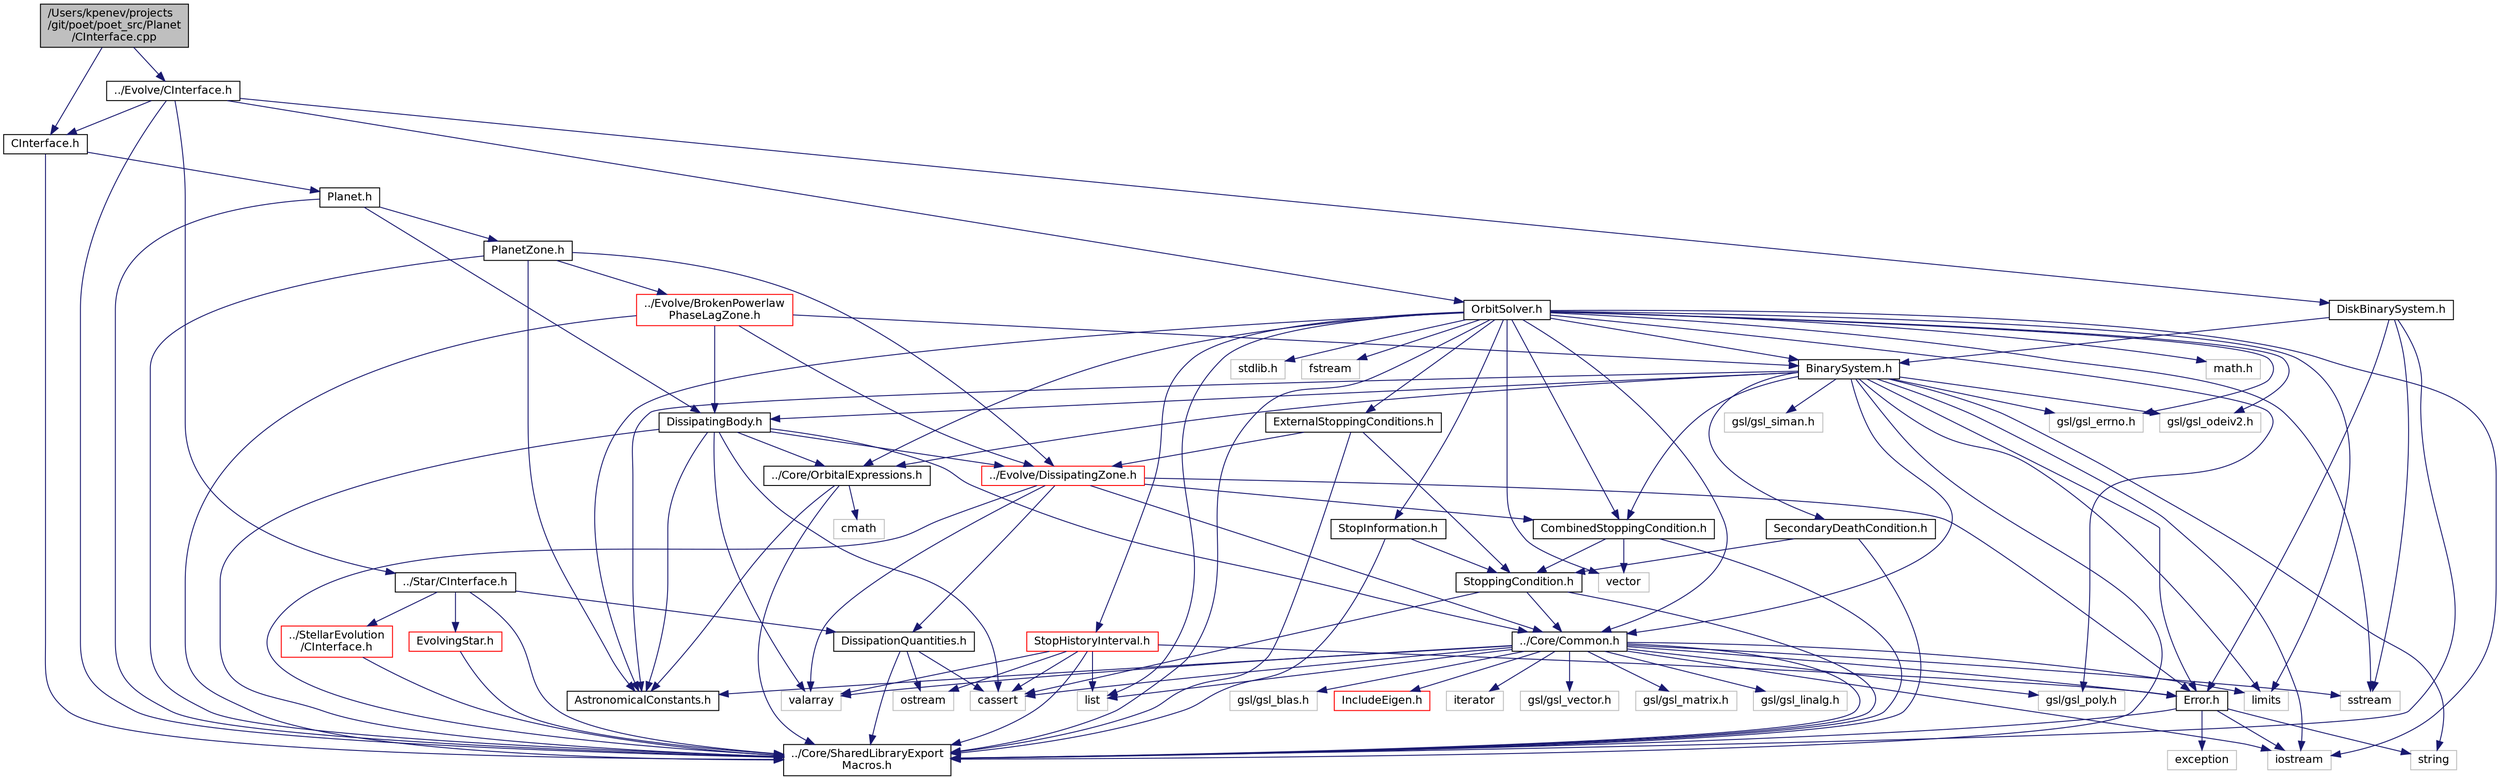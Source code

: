 digraph "/Users/kpenev/projects/git/poet/poet_src/Planet/CInterface.cpp"
{
 // INTERACTIVE_SVG=YES
  edge [fontname="Helvetica",fontsize="12",labelfontname="Helvetica",labelfontsize="12"];
  node [fontname="Helvetica",fontsize="12",shape=record];
  Node0 [label="/Users/kpenev/projects\l/git/poet/poet_src/Planet\l/CInterface.cpp",height=0.2,width=0.4,color="black", fillcolor="grey75", style="filled", fontcolor="black"];
  Node0 -> Node1 [color="midnightblue",fontsize="12",style="solid",fontname="Helvetica"];
  Node1 [label="CInterface.h",height=0.2,width=0.4,color="black", fillcolor="white", style="filled",URL="$Planet_2CInterface_8h.html",tooltip="Declare C-style functions for working with LockedPlanet instances. "];
  Node1 -> Node2 [color="midnightblue",fontsize="12",style="solid",fontname="Helvetica"];
  Node2 [label="../Core/SharedLibraryExport\lMacros.h",height=0.2,width=0.4,color="black", fillcolor="white", style="filled",URL="$SharedLibraryExportMacros_8h_source.html"];
  Node1 -> Node3 [color="midnightblue",fontsize="12",style="solid",fontname="Helvetica"];
  Node3 [label="Planet.h",height=0.2,width=0.4,color="black", fillcolor="white", style="filled",URL="$Planet_8h.html",tooltip="Declares a class for planets that are always locked to the orbit. "];
  Node3 -> Node2 [color="midnightblue",fontsize="12",style="solid",fontname="Helvetica"];
  Node3 -> Node4 [color="midnightblue",fontsize="12",style="solid",fontname="Helvetica"];
  Node4 [label="PlanetZone.h",height=0.2,width=0.4,color="black", fillcolor="white", style="filled",URL="$PlanetZone_8h.html",tooltip="Declares a class for the single zone of LockedPlanet objects. "];
  Node4 -> Node2 [color="midnightblue",fontsize="12",style="solid",fontname="Helvetica"];
  Node4 -> Node5 [color="midnightblue",fontsize="12",style="solid",fontname="Helvetica"];
  Node5 [label="../Evolve/DissipatingZone.h",height=0.2,width=0.4,color="red", fillcolor="white", style="filled",URL="$DissipatingZone_8h.html",tooltip="Declares a class representing one zone of a body dissipative to tidal distortions. "];
  Node5 -> Node2 [color="midnightblue",fontsize="12",style="solid",fontname="Helvetica"];
  Node5 -> Node22 [color="midnightblue",fontsize="12",style="solid",fontname="Helvetica"];
  Node22 [label="Error.h",height=0.2,width=0.4,color="black", fillcolor="white", style="filled",URL="$Error_8h.html",tooltip="Defines the exception hierarchy used by this code. "];
  Node22 -> Node2 [color="midnightblue",fontsize="12",style="solid",fontname="Helvetica"];
  Node22 -> Node15 [color="midnightblue",fontsize="12",style="solid",fontname="Helvetica"];
  Node15 [label="iostream",height=0.2,width=0.4,color="grey75", fillcolor="white", style="filled"];
  Node22 -> Node23 [color="midnightblue",fontsize="12",style="solid",fontname="Helvetica"];
  Node23 [label="exception",height=0.2,width=0.4,color="grey75", fillcolor="white", style="filled"];
  Node22 -> Node24 [color="midnightblue",fontsize="12",style="solid",fontname="Helvetica"];
  Node24 [label="string",height=0.2,width=0.4,color="grey75", fillcolor="white", style="filled"];
  Node5 -> Node7 [color="midnightblue",fontsize="12",style="solid",fontname="Helvetica"];
  Node7 [label="DissipationQuantities.h",height=0.2,width=0.4,color="black", fillcolor="white", style="filled",URL="$DissipationQuantities_8h.html",tooltip="Declaration of enumerations of dissipation quantities and derivatives. "];
  Node7 -> Node2 [color="midnightblue",fontsize="12",style="solid",fontname="Helvetica"];
  Node7 -> Node8 [color="midnightblue",fontsize="12",style="solid",fontname="Helvetica"];
  Node8 [label="ostream",height=0.2,width=0.4,color="grey75", fillcolor="white", style="filled"];
  Node7 -> Node9 [color="midnightblue",fontsize="12",style="solid",fontname="Helvetica"];
  Node9 [label="cassert",height=0.2,width=0.4,color="grey75", fillcolor="white", style="filled"];
  Node5 -> Node36 [color="midnightblue",fontsize="12",style="solid",fontname="Helvetica"];
  Node36 [label="CombinedStoppingCondition.h",height=0.2,width=0.4,color="black", fillcolor="white", style="filled",URL="$CombinedStoppingCondition_8h.html",tooltip="Declares a class for a stopping condition that combines other stopping conditions. "];
  Node36 -> Node2 [color="midnightblue",fontsize="12",style="solid",fontname="Helvetica"];
  Node36 -> Node37 [color="midnightblue",fontsize="12",style="solid",fontname="Helvetica"];
  Node37 [label="StoppingCondition.h",height=0.2,width=0.4,color="black", fillcolor="white", style="filled",URL="$StoppingCondition_8h.html",tooltip="Defines the various stopping conditions needed by OrbitSolver. "];
  Node37 -> Node2 [color="midnightblue",fontsize="12",style="solid",fontname="Helvetica"];
  Node37 -> Node10 [color="midnightblue",fontsize="12",style="solid",fontname="Helvetica"];
  Node10 [label="../Core/Common.h",height=0.2,width=0.4,color="black", fillcolor="white", style="filled",URL="$Core_2Common_8h.html",tooltip="Declaration of some general purpose utilities. "];
  Node10 -> Node11 [color="midnightblue",fontsize="12",style="solid",fontname="Helvetica"];
  Node11 [label="list",height=0.2,width=0.4,color="grey75", fillcolor="white", style="filled"];
  Node10 -> Node12 [color="midnightblue",fontsize="12",style="solid",fontname="Helvetica"];
  Node12 [label="valarray",height=0.2,width=0.4,color="grey75", fillcolor="white", style="filled"];
  Node10 -> Node13 [color="midnightblue",fontsize="12",style="solid",fontname="Helvetica"];
  Node13 [label="limits",height=0.2,width=0.4,color="grey75", fillcolor="white", style="filled"];
  Node10 -> Node14 [color="midnightblue",fontsize="12",style="solid",fontname="Helvetica"];
  Node14 [label="sstream",height=0.2,width=0.4,color="grey75", fillcolor="white", style="filled"];
  Node10 -> Node15 [color="midnightblue",fontsize="12",style="solid",fontname="Helvetica"];
  Node10 -> Node16 [color="midnightblue",fontsize="12",style="solid",fontname="Helvetica"];
  Node16 [label="iterator",height=0.2,width=0.4,color="grey75", fillcolor="white", style="filled"];
  Node10 -> Node17 [color="midnightblue",fontsize="12",style="solid",fontname="Helvetica"];
  Node17 [label="gsl/gsl_vector.h",height=0.2,width=0.4,color="grey75", fillcolor="white", style="filled"];
  Node10 -> Node18 [color="midnightblue",fontsize="12",style="solid",fontname="Helvetica"];
  Node18 [label="gsl/gsl_matrix.h",height=0.2,width=0.4,color="grey75", fillcolor="white", style="filled"];
  Node10 -> Node19 [color="midnightblue",fontsize="12",style="solid",fontname="Helvetica"];
  Node19 [label="gsl/gsl_linalg.h",height=0.2,width=0.4,color="grey75", fillcolor="white", style="filled"];
  Node10 -> Node20 [color="midnightblue",fontsize="12",style="solid",fontname="Helvetica"];
  Node20 [label="gsl/gsl_blas.h",height=0.2,width=0.4,color="grey75", fillcolor="white", style="filled"];
  Node10 -> Node21 [color="midnightblue",fontsize="12",style="solid",fontname="Helvetica"];
  Node21 [label="gsl/gsl_poly.h",height=0.2,width=0.4,color="grey75", fillcolor="white", style="filled"];
  Node10 -> Node9 [color="midnightblue",fontsize="12",style="solid",fontname="Helvetica"];
  Node10 -> Node2 [color="midnightblue",fontsize="12",style="solid",fontname="Helvetica"];
  Node10 -> Node22 [color="midnightblue",fontsize="12",style="solid",fontname="Helvetica"];
  Node10 -> Node25 [color="midnightblue",fontsize="12",style="solid",fontname="Helvetica"];
  Node25 [label="AstronomicalConstants.h",height=0.2,width=0.4,color="black", fillcolor="white", style="filled",URL="$AstronomicalConstants_8h.html",tooltip="Defines various astronomical constants. "];
  Node10 -> Node26 [color="midnightblue",fontsize="12",style="solid",fontname="Helvetica"];
  Node26 [label="IncludeEigen.h",height=0.2,width=0.4,color="red", fillcolor="white", style="filled",URL="$IncludeEigen_8h_source.html"];
  Node37 -> Node9 [color="midnightblue",fontsize="12",style="solid",fontname="Helvetica"];
  Node36 -> Node31 [color="midnightblue",fontsize="12",style="solid",fontname="Helvetica"];
  Node31 [label="vector",height=0.2,width=0.4,color="grey75", fillcolor="white", style="filled"];
  Node5 -> Node10 [color="midnightblue",fontsize="12",style="solid",fontname="Helvetica"];
  Node5 -> Node12 [color="midnightblue",fontsize="12",style="solid",fontname="Helvetica"];
  Node4 -> Node25 [color="midnightblue",fontsize="12",style="solid",fontname="Helvetica"];
  Node4 -> Node40 [color="midnightblue",fontsize="12",style="solid",fontname="Helvetica"];
  Node40 [label="../Evolve/BrokenPowerlaw\lPhaseLagZone.h",height=0.2,width=0.4,color="red", fillcolor="white", style="filled",URL="$BrokenPowerlawPhaseLagZone_8h.html",tooltip="Declares the class that provides the phase lag function to DissipatingZone objects. "];
  Node40 -> Node2 [color="midnightblue",fontsize="12",style="solid",fontname="Helvetica"];
  Node40 -> Node5 [color="midnightblue",fontsize="12",style="solid",fontname="Helvetica"];
  Node40 -> Node41 [color="midnightblue",fontsize="12",style="solid",fontname="Helvetica"];
  Node41 [label="DissipatingBody.h",height=0.2,width=0.4,color="black", fillcolor="white", style="filled",URL="$DissipatingBody_8h.html",tooltip="Declares the DissipatingBody class. "];
  Node41 -> Node2 [color="midnightblue",fontsize="12",style="solid",fontname="Helvetica"];
  Node41 -> Node5 [color="midnightblue",fontsize="12",style="solid",fontname="Helvetica"];
  Node41 -> Node42 [color="midnightblue",fontsize="12",style="solid",fontname="Helvetica"];
  Node42 [label="../Core/OrbitalExpressions.h",height=0.2,width=0.4,color="black", fillcolor="white", style="filled",URL="$OrbitalExpressions_8h.html",tooltip="A collection of functions which calculate various quantities for two body orbits. ..."];
  Node42 -> Node2 [color="midnightblue",fontsize="12",style="solid",fontname="Helvetica"];
  Node42 -> Node29 [color="midnightblue",fontsize="12",style="solid",fontname="Helvetica"];
  Node29 [label="cmath",height=0.2,width=0.4,color="grey75", fillcolor="white", style="filled"];
  Node42 -> Node25 [color="midnightblue",fontsize="12",style="solid",fontname="Helvetica"];
  Node41 -> Node25 [color="midnightblue",fontsize="12",style="solid",fontname="Helvetica"];
  Node41 -> Node10 [color="midnightblue",fontsize="12",style="solid",fontname="Helvetica"];
  Node41 -> Node12 [color="midnightblue",fontsize="12",style="solid",fontname="Helvetica"];
  Node41 -> Node9 [color="midnightblue",fontsize="12",style="solid",fontname="Helvetica"];
  Node40 -> Node43 [color="midnightblue",fontsize="12",style="solid",fontname="Helvetica"];
  Node43 [label="BinarySystem.h",height=0.2,width=0.4,color="black", fillcolor="white", style="filled",URL="$BinarySystem_8h.html",tooltip="Defines the BinarySystem class. "];
  Node43 -> Node2 [color="midnightblue",fontsize="12",style="solid",fontname="Helvetica"];
  Node43 -> Node41 [color="midnightblue",fontsize="12",style="solid",fontname="Helvetica"];
  Node43 -> Node36 [color="midnightblue",fontsize="12",style="solid",fontname="Helvetica"];
  Node43 -> Node44 [color="midnightblue",fontsize="12",style="solid",fontname="Helvetica"];
  Node44 [label="SecondaryDeathCondition.h",height=0.2,width=0.4,color="black", fillcolor="white", style="filled",URL="$SecondaryDeathCondition_8h.html",tooltip="Declares a stopping condition class monitoring for the death of the secondary object. "];
  Node44 -> Node2 [color="midnightblue",fontsize="12",style="solid",fontname="Helvetica"];
  Node44 -> Node37 [color="midnightblue",fontsize="12",style="solid",fontname="Helvetica"];
  Node43 -> Node25 [color="midnightblue",fontsize="12",style="solid",fontname="Helvetica"];
  Node43 -> Node10 [color="midnightblue",fontsize="12",style="solid",fontname="Helvetica"];
  Node43 -> Node42 [color="midnightblue",fontsize="12",style="solid",fontname="Helvetica"];
  Node43 -> Node22 [color="midnightblue",fontsize="12",style="solid",fontname="Helvetica"];
  Node43 -> Node45 [color="midnightblue",fontsize="12",style="solid",fontname="Helvetica"];
  Node45 [label="gsl/gsl_errno.h",height=0.2,width=0.4,color="grey75", fillcolor="white", style="filled"];
  Node43 -> Node46 [color="midnightblue",fontsize="12",style="solid",fontname="Helvetica"];
  Node46 [label="gsl/gsl_odeiv2.h",height=0.2,width=0.4,color="grey75", fillcolor="white", style="filled"];
  Node43 -> Node47 [color="midnightblue",fontsize="12",style="solid",fontname="Helvetica"];
  Node47 [label="gsl/gsl_siman.h",height=0.2,width=0.4,color="grey75", fillcolor="white", style="filled"];
  Node43 -> Node24 [color="midnightblue",fontsize="12",style="solid",fontname="Helvetica"];
  Node43 -> Node13 [color="midnightblue",fontsize="12",style="solid",fontname="Helvetica"];
  Node43 -> Node15 [color="midnightblue",fontsize="12",style="solid",fontname="Helvetica"];
  Node3 -> Node41 [color="midnightblue",fontsize="12",style="solid",fontname="Helvetica"];
  Node0 -> Node50 [color="midnightblue",fontsize="12",style="solid",fontname="Helvetica"];
  Node50 [label="../Evolve/CInterface.h",height=0.2,width=0.4,color="black", fillcolor="white", style="filled",URL="$Evolve_2CInterface_8h.html",tooltip="Declare C-style functions for accessing the functionality of the Evolve library. "];
  Node50 -> Node2 [color="midnightblue",fontsize="12",style="solid",fontname="Helvetica"];
  Node50 -> Node51 [color="midnightblue",fontsize="12",style="solid",fontname="Helvetica"];
  Node51 [label="DiskBinarySystem.h",height=0.2,width=0.4,color="black", fillcolor="white", style="filled",URL="$DiskBinarySystem_8h.html",tooltip="Declares a class of binary systems which start with a disk-locked star which is then released and at ..."];
  Node51 -> Node2 [color="midnightblue",fontsize="12",style="solid",fontname="Helvetica"];
  Node51 -> Node43 [color="midnightblue",fontsize="12",style="solid",fontname="Helvetica"];
  Node51 -> Node22 [color="midnightblue",fontsize="12",style="solid",fontname="Helvetica"];
  Node51 -> Node14 [color="midnightblue",fontsize="12",style="solid",fontname="Helvetica"];
  Node50 -> Node52 [color="midnightblue",fontsize="12",style="solid",fontname="Helvetica"];
  Node52 [label="OrbitSolver.h",height=0.2,width=0.4,color="black", fillcolor="white", style="filled",URL="$OrbitSolver_8h.html",tooltip="Defines the OrbitSolver class, the various stopping conditions and a number of other classes used whi..."];
  Node52 -> Node2 [color="midnightblue",fontsize="12",style="solid",fontname="Helvetica"];
  Node52 -> Node25 [color="midnightblue",fontsize="12",style="solid",fontname="Helvetica"];
  Node52 -> Node10 [color="midnightblue",fontsize="12",style="solid",fontname="Helvetica"];
  Node52 -> Node42 [color="midnightblue",fontsize="12",style="solid",fontname="Helvetica"];
  Node52 -> Node43 [color="midnightblue",fontsize="12",style="solid",fontname="Helvetica"];
  Node52 -> Node36 [color="midnightblue",fontsize="12",style="solid",fontname="Helvetica"];
  Node52 -> Node53 [color="midnightblue",fontsize="12",style="solid",fontname="Helvetica"];
  Node53 [label="ExternalStoppingConditions.h",height=0.2,width=0.4,color="black", fillcolor="white", style="filled",URL="$ExternalStoppingConditions_8h.html",tooltip="Users can define any stopping condition they wish the evolution to search for in this file..."];
  Node53 -> Node2 [color="midnightblue",fontsize="12",style="solid",fontname="Helvetica"];
  Node53 -> Node37 [color="midnightblue",fontsize="12",style="solid",fontname="Helvetica"];
  Node53 -> Node5 [color="midnightblue",fontsize="12",style="solid",fontname="Helvetica"];
  Node52 -> Node54 [color="midnightblue",fontsize="12",style="solid",fontname="Helvetica"];
  Node54 [label="StopInformation.h",height=0.2,width=0.4,color="black", fillcolor="white", style="filled",URL="$StopInformation_8h.html",tooltip="Declares the StopInformation class. "];
  Node54 -> Node2 [color="midnightblue",fontsize="12",style="solid",fontname="Helvetica"];
  Node54 -> Node37 [color="midnightblue",fontsize="12",style="solid",fontname="Helvetica"];
  Node52 -> Node55 [color="midnightblue",fontsize="12",style="solid",fontname="Helvetica"];
  Node55 [label="StopHistoryInterval.h",height=0.2,width=0.4,color="red", fillcolor="white", style="filled",URL="$StopHistoryInterval_8h.html",tooltip="Declares the StopHistoryInterval class. "];
  Node55 -> Node2 [color="midnightblue",fontsize="12",style="solid",fontname="Helvetica"];
  Node55 -> Node22 [color="midnightblue",fontsize="12",style="solid",fontname="Helvetica"];
  Node55 -> Node12 [color="midnightblue",fontsize="12",style="solid",fontname="Helvetica"];
  Node55 -> Node11 [color="midnightblue",fontsize="12",style="solid",fontname="Helvetica"];
  Node55 -> Node8 [color="midnightblue",fontsize="12",style="solid",fontname="Helvetica"];
  Node55 -> Node9 [color="midnightblue",fontsize="12",style="solid",fontname="Helvetica"];
  Node52 -> Node56 [color="midnightblue",fontsize="12",style="solid",fontname="Helvetica"];
  Node56 [label="math.h",height=0.2,width=0.4,color="grey75", fillcolor="white", style="filled"];
  Node52 -> Node11 [color="midnightblue",fontsize="12",style="solid",fontname="Helvetica"];
  Node52 -> Node31 [color="midnightblue",fontsize="12",style="solid",fontname="Helvetica"];
  Node52 -> Node57 [color="midnightblue",fontsize="12",style="solid",fontname="Helvetica"];
  Node57 [label="stdlib.h",height=0.2,width=0.4,color="grey75", fillcolor="white", style="filled"];
  Node52 -> Node32 [color="midnightblue",fontsize="12",style="solid",fontname="Helvetica"];
  Node32 [label="fstream",height=0.2,width=0.4,color="grey75", fillcolor="white", style="filled"];
  Node52 -> Node15 [color="midnightblue",fontsize="12",style="solid",fontname="Helvetica"];
  Node52 -> Node46 [color="midnightblue",fontsize="12",style="solid",fontname="Helvetica"];
  Node52 -> Node45 [color="midnightblue",fontsize="12",style="solid",fontname="Helvetica"];
  Node52 -> Node21 [color="midnightblue",fontsize="12",style="solid",fontname="Helvetica"];
  Node52 -> Node14 [color="midnightblue",fontsize="12",style="solid",fontname="Helvetica"];
  Node52 -> Node13 [color="midnightblue",fontsize="12",style="solid",fontname="Helvetica"];
  Node50 -> Node58 [color="midnightblue",fontsize="12",style="solid",fontname="Helvetica"];
  Node58 [label="../Star/CInterface.h",height=0.2,width=0.4,color="black", fillcolor="white", style="filled",URL="$Star_2CInterface_8h.html",tooltip="Declare C-style functions for accessing the functionality of the Star library. "];
  Node58 -> Node59 [color="midnightblue",fontsize="12",style="solid",fontname="Helvetica"];
  Node59 [label="../StellarEvolution\l/CInterface.h",height=0.2,width=0.4,color="red", fillcolor="white", style="filled",URL="$StellarEvolution_2CInterface_8h.html",tooltip="Declare C-style functions for accessing the functionality of the StellarEvolution library..."];
  Node59 -> Node2 [color="midnightblue",fontsize="12",style="solid",fontname="Helvetica"];
  Node58 -> Node2 [color="midnightblue",fontsize="12",style="solid",fontname="Helvetica"];
  Node58 -> Node87 [color="midnightblue",fontsize="12",style="solid",fontname="Helvetica"];
  Node87 [label="EvolvingStar.h",height=0.2,width=0.4,color="red", fillcolor="white", style="filled",URL="$EvolvingStar_8h.html",tooltip="Declares the class for stars that user pre-tabulated stellar evolution tracks. "];
  Node87 -> Node2 [color="midnightblue",fontsize="12",style="solid",fontname="Helvetica"];
  Node58 -> Node7 [color="midnightblue",fontsize="12",style="solid",fontname="Helvetica"];
  Node50 -> Node1 [color="midnightblue",fontsize="12",style="solid",fontname="Helvetica"];
}

